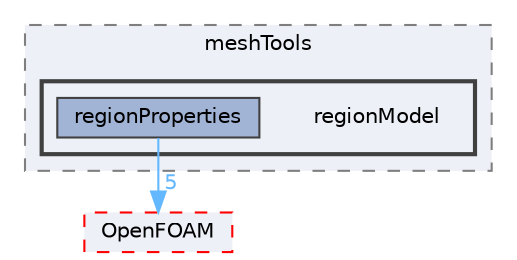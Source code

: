 digraph "src/meshTools/regionModel"
{
 // LATEX_PDF_SIZE
  bgcolor="transparent";
  edge [fontname=Helvetica,fontsize=10,labelfontname=Helvetica,labelfontsize=10];
  node [fontname=Helvetica,fontsize=10,shape=box,height=0.2,width=0.4];
  compound=true
  subgraph clusterdir_ae30ad0bef50cf391b24c614251bb9fd {
    graph [ bgcolor="#edf0f7", pencolor="grey50", label="meshTools", fontname=Helvetica,fontsize=10 style="filled,dashed", URL="dir_ae30ad0bef50cf391b24c614251bb9fd.html",tooltip=""]
  subgraph clusterdir_55f395437c26eb211ee67f568eb0531b {
    graph [ bgcolor="#edf0f7", pencolor="grey25", label="", fontname=Helvetica,fontsize=10 style="filled,bold", URL="dir_55f395437c26eb211ee67f568eb0531b.html",tooltip=""]
    dir_55f395437c26eb211ee67f568eb0531b [shape=plaintext, label="regionModel"];
  dir_ad33a7413736f22b2c740f7cb083c907 [label="regionProperties", fillcolor="#a2b4d6", color="grey25", style="filled", URL="dir_ad33a7413736f22b2c740f7cb083c907.html",tooltip=""];
  }
  }
  dir_c5473ff19b20e6ec4dfe5c310b3778a8 [label="OpenFOAM", fillcolor="#edf0f7", color="red", style="filled,dashed", URL="dir_c5473ff19b20e6ec4dfe5c310b3778a8.html",tooltip=""];
  dir_ad33a7413736f22b2c740f7cb083c907->dir_c5473ff19b20e6ec4dfe5c310b3778a8 [headlabel="5", labeldistance=1.5 headhref="dir_003296_002695.html" href="dir_003296_002695.html" color="steelblue1" fontcolor="steelblue1"];
}
